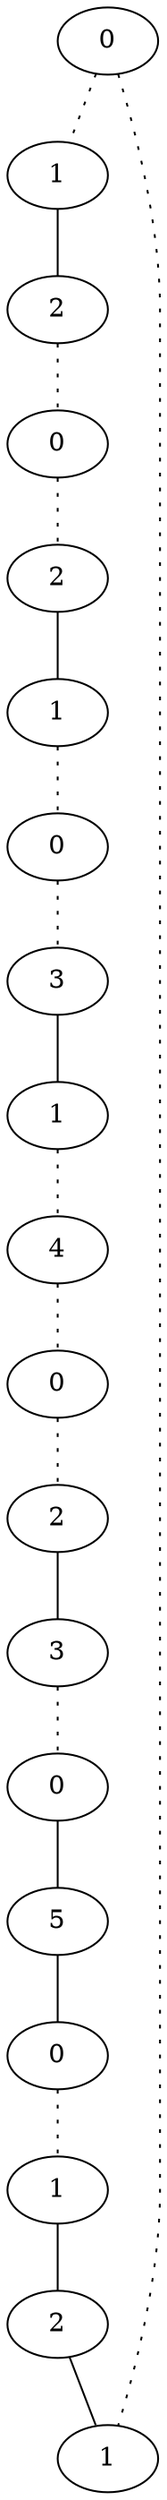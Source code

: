 graph {
a0[label=0];
a1[label=1];
a2[label=2];
a3[label=0];
a4[label=2];
a5[label=1];
a6[label=0];
a7[label=3];
a8[label=1];
a9[label=4];
a10[label=0];
a11[label=2];
a12[label=3];
a13[label=0];
a14[label=5];
a15[label=0];
a16[label=1];
a17[label=2];
a18[label=1];
a0 -- a1 [style=dotted];
a0 -- a18 [style=dotted];
a1 -- a2;
a2 -- a3 [style=dotted];
a3 -- a4 [style=dotted];
a4 -- a5;
a5 -- a6 [style=dotted];
a6 -- a7 [style=dotted];
a7 -- a8;
a8 -- a9 [style=dotted];
a9 -- a10 [style=dotted];
a10 -- a11 [style=dotted];
a11 -- a12;
a12 -- a13 [style=dotted];
a13 -- a14;
a14 -- a15;
a15 -- a16 [style=dotted];
a16 -- a17;
a17 -- a18;
}
